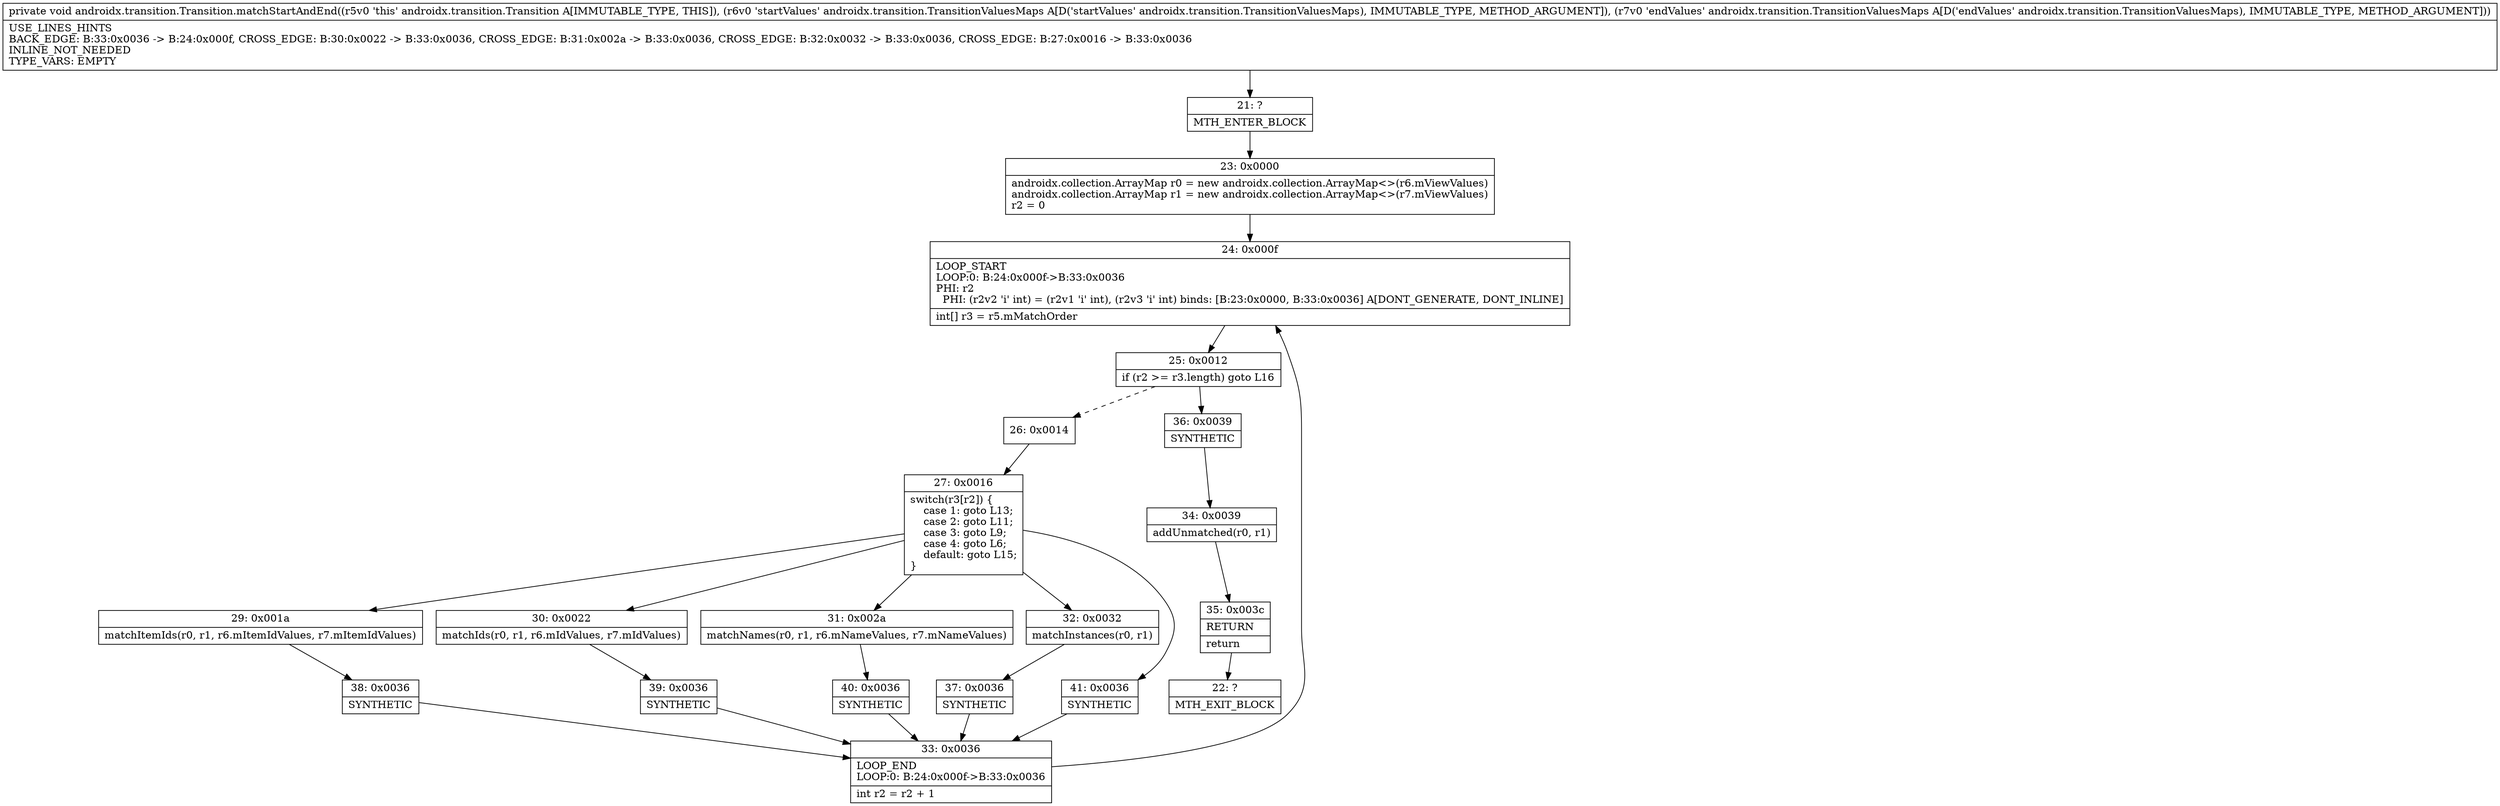 digraph "CFG forandroidx.transition.Transition.matchStartAndEnd(Landroidx\/transition\/TransitionValuesMaps;Landroidx\/transition\/TransitionValuesMaps;)V" {
Node_21 [shape=record,label="{21\:\ ?|MTH_ENTER_BLOCK\l}"];
Node_23 [shape=record,label="{23\:\ 0x0000|androidx.collection.ArrayMap r0 = new androidx.collection.ArrayMap\<\>(r6.mViewValues)\landroidx.collection.ArrayMap r1 = new androidx.collection.ArrayMap\<\>(r7.mViewValues)\lr2 = 0\l}"];
Node_24 [shape=record,label="{24\:\ 0x000f|LOOP_START\lLOOP:0: B:24:0x000f\-\>B:33:0x0036\lPHI: r2 \l  PHI: (r2v2 'i' int) = (r2v1 'i' int), (r2v3 'i' int) binds: [B:23:0x0000, B:33:0x0036] A[DONT_GENERATE, DONT_INLINE]\l|int[] r3 = r5.mMatchOrder\l}"];
Node_25 [shape=record,label="{25\:\ 0x0012|if (r2 \>= r3.length) goto L16\l}"];
Node_26 [shape=record,label="{26\:\ 0x0014}"];
Node_27 [shape=record,label="{27\:\ 0x0016|switch(r3[r2]) \{\l    case 1: goto L13;\l    case 2: goto L11;\l    case 3: goto L9;\l    case 4: goto L6;\l    default: goto L15;\l\}\l}"];
Node_29 [shape=record,label="{29\:\ 0x001a|matchItemIds(r0, r1, r6.mItemIdValues, r7.mItemIdValues)\l}"];
Node_38 [shape=record,label="{38\:\ 0x0036|SYNTHETIC\l}"];
Node_33 [shape=record,label="{33\:\ 0x0036|LOOP_END\lLOOP:0: B:24:0x000f\-\>B:33:0x0036\l|int r2 = r2 + 1\l}"];
Node_30 [shape=record,label="{30\:\ 0x0022|matchIds(r0, r1, r6.mIdValues, r7.mIdValues)\l}"];
Node_39 [shape=record,label="{39\:\ 0x0036|SYNTHETIC\l}"];
Node_31 [shape=record,label="{31\:\ 0x002a|matchNames(r0, r1, r6.mNameValues, r7.mNameValues)\l}"];
Node_40 [shape=record,label="{40\:\ 0x0036|SYNTHETIC\l}"];
Node_32 [shape=record,label="{32\:\ 0x0032|matchInstances(r0, r1)\l}"];
Node_37 [shape=record,label="{37\:\ 0x0036|SYNTHETIC\l}"];
Node_41 [shape=record,label="{41\:\ 0x0036|SYNTHETIC\l}"];
Node_36 [shape=record,label="{36\:\ 0x0039|SYNTHETIC\l}"];
Node_34 [shape=record,label="{34\:\ 0x0039|addUnmatched(r0, r1)\l}"];
Node_35 [shape=record,label="{35\:\ 0x003c|RETURN\l|return\l}"];
Node_22 [shape=record,label="{22\:\ ?|MTH_EXIT_BLOCK\l}"];
MethodNode[shape=record,label="{private void androidx.transition.Transition.matchStartAndEnd((r5v0 'this' androidx.transition.Transition A[IMMUTABLE_TYPE, THIS]), (r6v0 'startValues' androidx.transition.TransitionValuesMaps A[D('startValues' androidx.transition.TransitionValuesMaps), IMMUTABLE_TYPE, METHOD_ARGUMENT]), (r7v0 'endValues' androidx.transition.TransitionValuesMaps A[D('endValues' androidx.transition.TransitionValuesMaps), IMMUTABLE_TYPE, METHOD_ARGUMENT]))  | USE_LINES_HINTS\lBACK_EDGE: B:33:0x0036 \-\> B:24:0x000f, CROSS_EDGE: B:30:0x0022 \-\> B:33:0x0036, CROSS_EDGE: B:31:0x002a \-\> B:33:0x0036, CROSS_EDGE: B:32:0x0032 \-\> B:33:0x0036, CROSS_EDGE: B:27:0x0016 \-\> B:33:0x0036\lINLINE_NOT_NEEDED\lTYPE_VARS: EMPTY\l}"];
MethodNode -> Node_21;Node_21 -> Node_23;
Node_23 -> Node_24;
Node_24 -> Node_25;
Node_25 -> Node_26[style=dashed];
Node_25 -> Node_36;
Node_26 -> Node_27;
Node_27 -> Node_29;
Node_27 -> Node_30;
Node_27 -> Node_31;
Node_27 -> Node_32;
Node_27 -> Node_41;
Node_29 -> Node_38;
Node_38 -> Node_33;
Node_33 -> Node_24;
Node_30 -> Node_39;
Node_39 -> Node_33;
Node_31 -> Node_40;
Node_40 -> Node_33;
Node_32 -> Node_37;
Node_37 -> Node_33;
Node_41 -> Node_33;
Node_36 -> Node_34;
Node_34 -> Node_35;
Node_35 -> Node_22;
}

